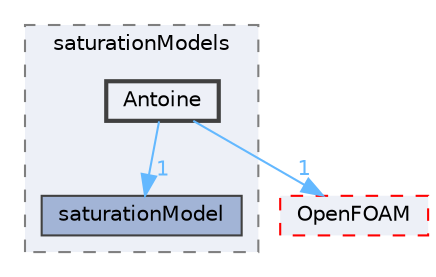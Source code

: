 digraph "src/phaseSystemModels/reactingEuler/saturationModels/Antoine"
{
 // LATEX_PDF_SIZE
  bgcolor="transparent";
  edge [fontname=Helvetica,fontsize=10,labelfontname=Helvetica,labelfontsize=10];
  node [fontname=Helvetica,fontsize=10,shape=box,height=0.2,width=0.4];
  compound=true
  subgraph clusterdir_0a821bd01650f974c2b9a25b952bd325 {
    graph [ bgcolor="#edf0f7", pencolor="grey50", label="saturationModels", fontname=Helvetica,fontsize=10 style="filled,dashed", URL="dir_0a821bd01650f974c2b9a25b952bd325.html",tooltip=""]
  dir_19ad252505270c9a36a89b11477f1173 [label="saturationModel", fillcolor="#a2b4d6", color="grey25", style="filled", URL="dir_19ad252505270c9a36a89b11477f1173.html",tooltip=""];
  dir_046f7e8629c6db452d4168134a4a9947 [label="Antoine", fillcolor="#edf0f7", color="grey25", style="filled,bold", URL="dir_046f7e8629c6db452d4168134a4a9947.html",tooltip=""];
  }
  dir_c5473ff19b20e6ec4dfe5c310b3778a8 [label="OpenFOAM", fillcolor="#edf0f7", color="red", style="filled,dashed", URL="dir_c5473ff19b20e6ec4dfe5c310b3778a8.html",tooltip=""];
  dir_046f7e8629c6db452d4168134a4a9947->dir_19ad252505270c9a36a89b11477f1173 [headlabel="1", labeldistance=1.5 headhref="dir_000111_003411.html" href="dir_000111_003411.html" color="steelblue1" fontcolor="steelblue1"];
  dir_046f7e8629c6db452d4168134a4a9947->dir_c5473ff19b20e6ec4dfe5c310b3778a8 [headlabel="1", labeldistance=1.5 headhref="dir_000111_002695.html" href="dir_000111_002695.html" color="steelblue1" fontcolor="steelblue1"];
}
